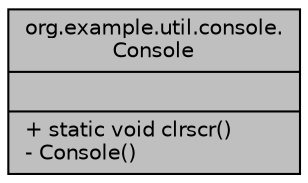 digraph "org.example.util.console.Console"
{
 // LATEX_PDF_SIZE
  edge [fontname="Helvetica",fontsize="10",labelfontname="Helvetica",labelfontsize="10"];
  node [fontname="Helvetica",fontsize="10",shape=record];
  Node1 [label="{org.example.util.console.\lConsole\n||+ static void clrscr()\l-  Console()\l}",height=0.2,width=0.4,color="black", fillcolor="grey75", style="filled", fontcolor="black",tooltip="Classe per gestione dei metodi."];
}

